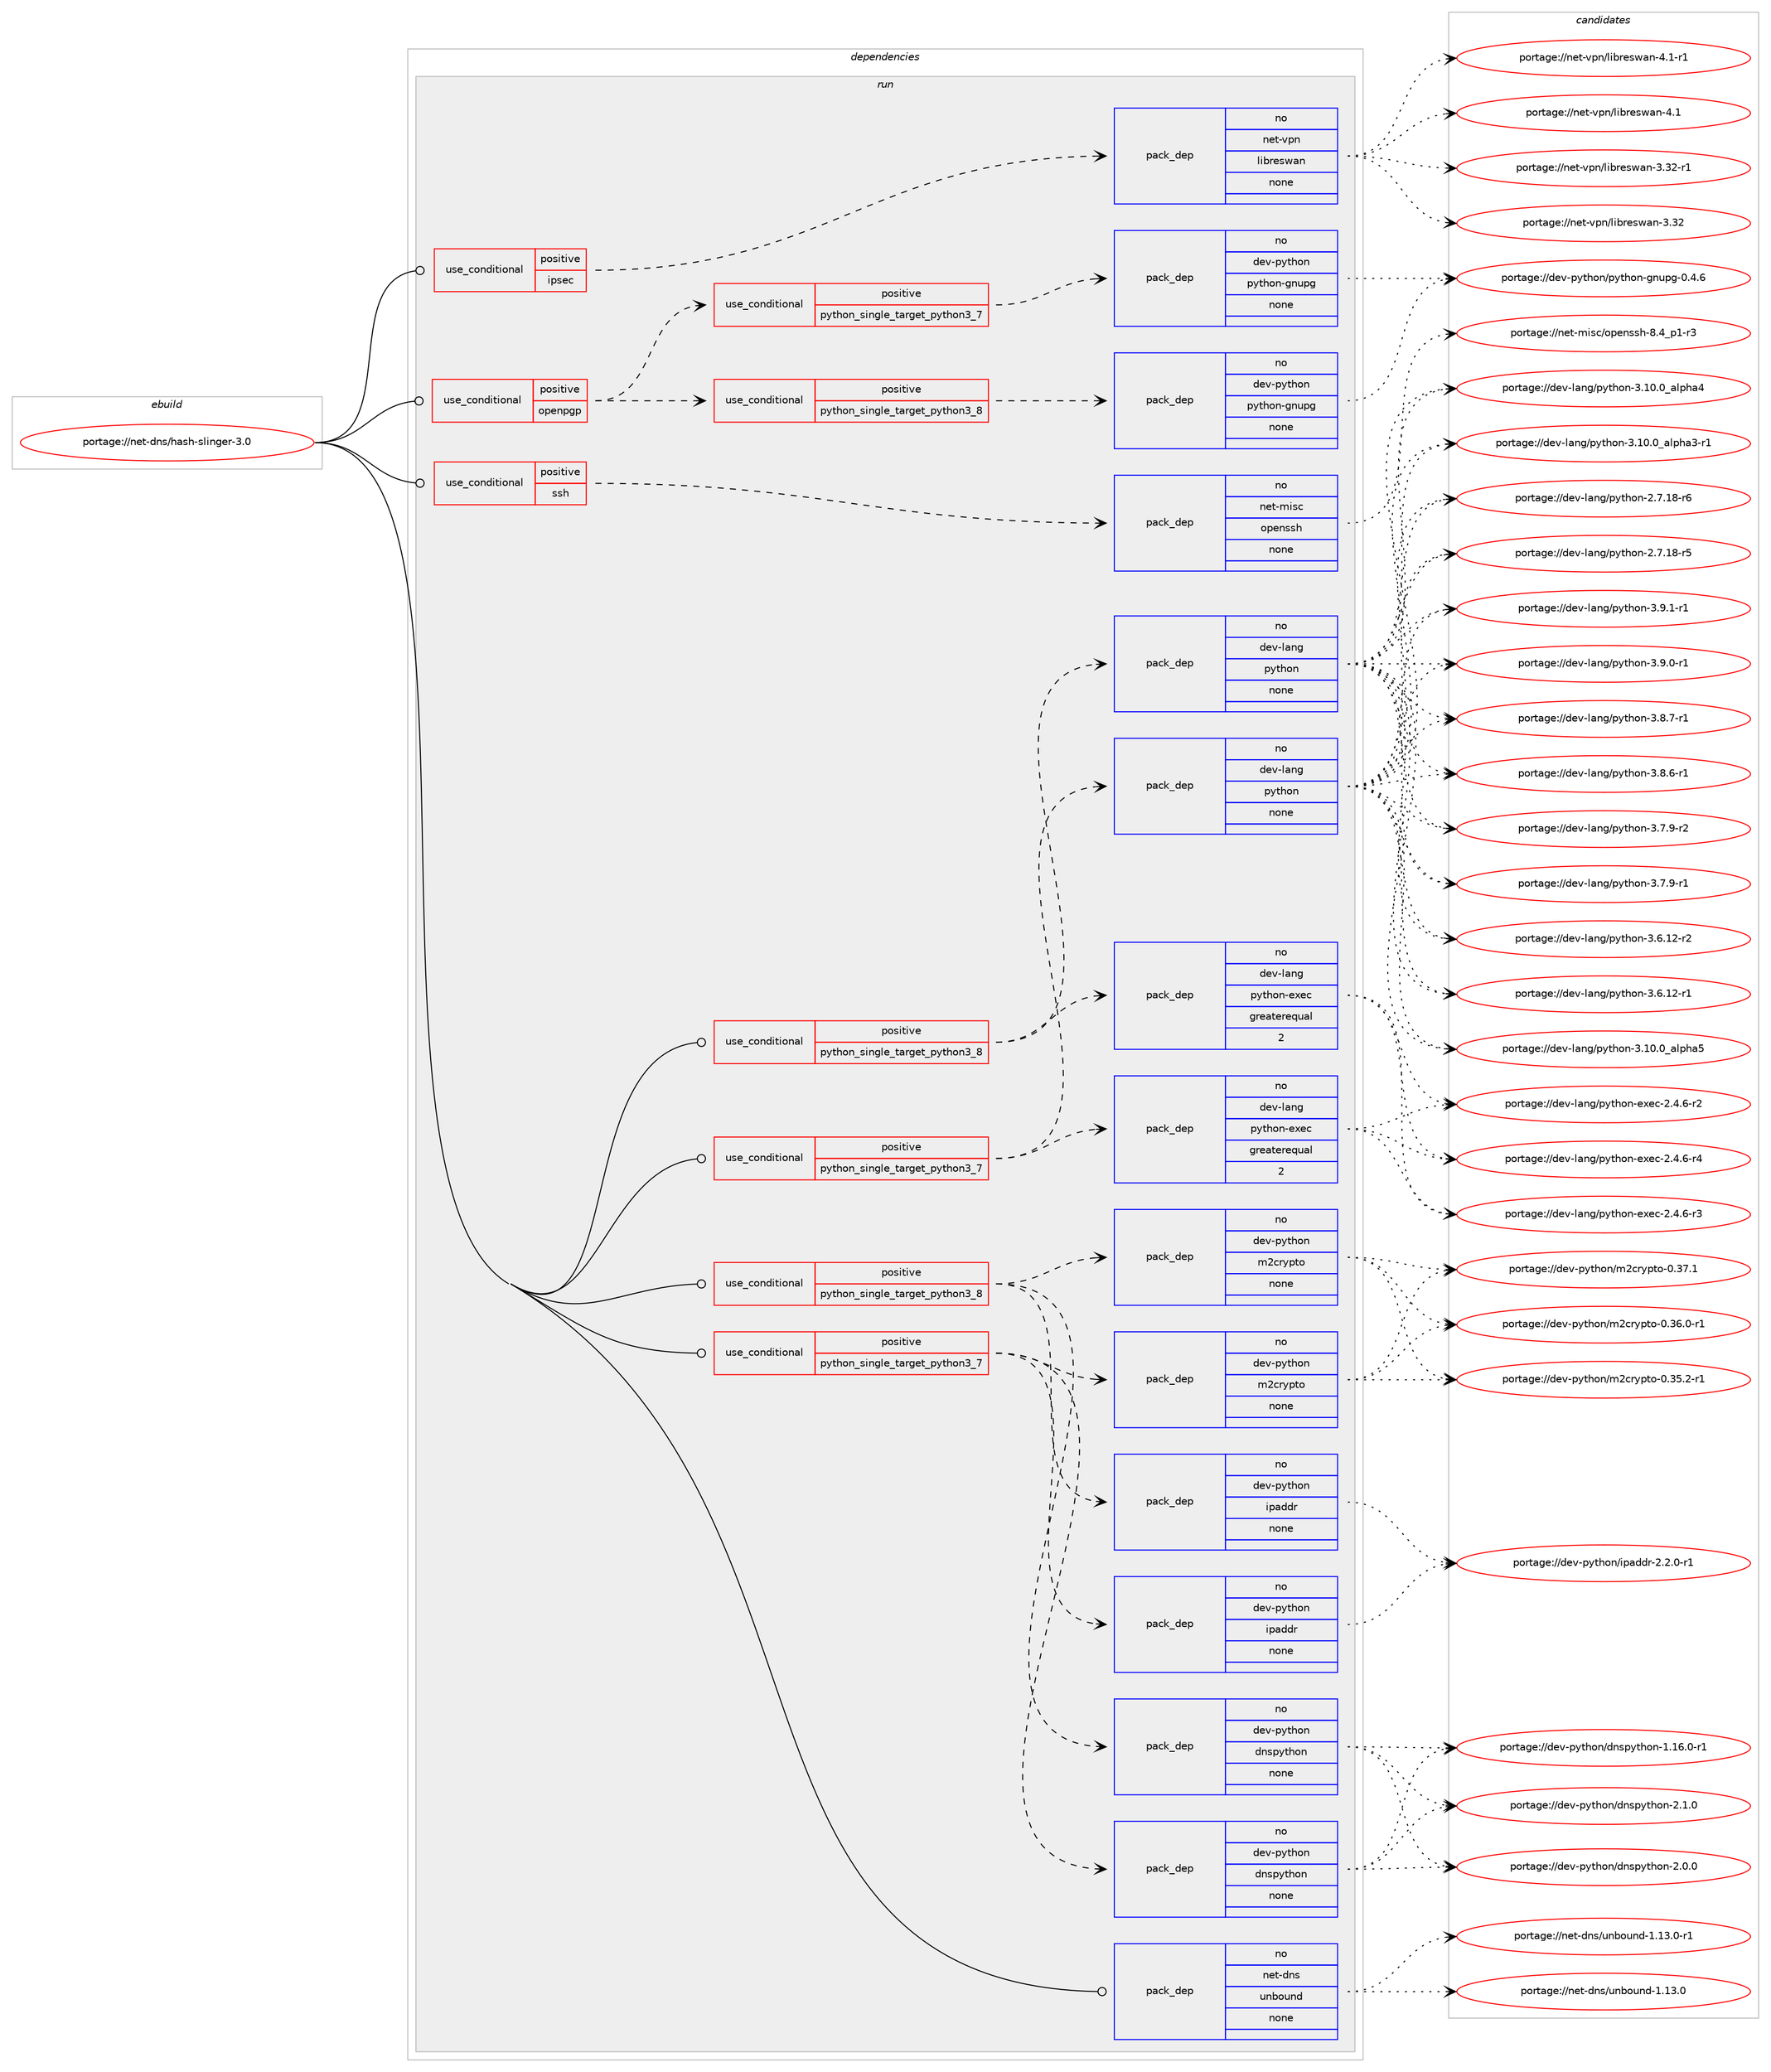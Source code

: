 digraph prolog {

# *************
# Graph options
# *************

newrank=true;
concentrate=true;
compound=true;
graph [rankdir=LR,fontname=Helvetica,fontsize=10,ranksep=1.5];#, ranksep=2.5, nodesep=0.2];
edge  [arrowhead=vee];
node  [fontname=Helvetica,fontsize=10];

# **********
# The ebuild
# **********

subgraph cluster_leftcol {
color=gray;
rank=same;
label=<<i>ebuild</i>>;
id [label="portage://net-dns/hash-slinger-3.0", color=red, width=4, href="../net-dns/hash-slinger-3.0.svg"];
}

# ****************
# The dependencies
# ****************

subgraph cluster_midcol {
color=gray;
label=<<i>dependencies</i>>;
subgraph cluster_compile {
fillcolor="#eeeeee";
style=filled;
label=<<i>compile</i>>;
}
subgraph cluster_compileandrun {
fillcolor="#eeeeee";
style=filled;
label=<<i>compile and run</i>>;
}
subgraph cluster_run {
fillcolor="#eeeeee";
style=filled;
label=<<i>run</i>>;
subgraph cond7169 {
dependency22825 [label=<<TABLE BORDER="0" CELLBORDER="1" CELLSPACING="0" CELLPADDING="4"><TR><TD ROWSPAN="3" CELLPADDING="10">use_conditional</TD></TR><TR><TD>positive</TD></TR><TR><TD>ipsec</TD></TR></TABLE>>, shape=none, color=red];
subgraph pack15456 {
dependency22826 [label=<<TABLE BORDER="0" CELLBORDER="1" CELLSPACING="0" CELLPADDING="4" WIDTH="220"><TR><TD ROWSPAN="6" CELLPADDING="30">pack_dep</TD></TR><TR><TD WIDTH="110">no</TD></TR><TR><TD>net-vpn</TD></TR><TR><TD>libreswan</TD></TR><TR><TD>none</TD></TR><TR><TD></TD></TR></TABLE>>, shape=none, color=blue];
}
dependency22825:e -> dependency22826:w [weight=20,style="dashed",arrowhead="vee"];
}
id:e -> dependency22825:w [weight=20,style="solid",arrowhead="odot"];
subgraph cond7170 {
dependency22827 [label=<<TABLE BORDER="0" CELLBORDER="1" CELLSPACING="0" CELLPADDING="4"><TR><TD ROWSPAN="3" CELLPADDING="10">use_conditional</TD></TR><TR><TD>positive</TD></TR><TR><TD>openpgp</TD></TR></TABLE>>, shape=none, color=red];
subgraph cond7171 {
dependency22828 [label=<<TABLE BORDER="0" CELLBORDER="1" CELLSPACING="0" CELLPADDING="4"><TR><TD ROWSPAN="3" CELLPADDING="10">use_conditional</TD></TR><TR><TD>positive</TD></TR><TR><TD>python_single_target_python3_7</TD></TR></TABLE>>, shape=none, color=red];
subgraph pack15457 {
dependency22829 [label=<<TABLE BORDER="0" CELLBORDER="1" CELLSPACING="0" CELLPADDING="4" WIDTH="220"><TR><TD ROWSPAN="6" CELLPADDING="30">pack_dep</TD></TR><TR><TD WIDTH="110">no</TD></TR><TR><TD>dev-python</TD></TR><TR><TD>python-gnupg</TD></TR><TR><TD>none</TD></TR><TR><TD></TD></TR></TABLE>>, shape=none, color=blue];
}
dependency22828:e -> dependency22829:w [weight=20,style="dashed",arrowhead="vee"];
}
dependency22827:e -> dependency22828:w [weight=20,style="dashed",arrowhead="vee"];
subgraph cond7172 {
dependency22830 [label=<<TABLE BORDER="0" CELLBORDER="1" CELLSPACING="0" CELLPADDING="4"><TR><TD ROWSPAN="3" CELLPADDING="10">use_conditional</TD></TR><TR><TD>positive</TD></TR><TR><TD>python_single_target_python3_8</TD></TR></TABLE>>, shape=none, color=red];
subgraph pack15458 {
dependency22831 [label=<<TABLE BORDER="0" CELLBORDER="1" CELLSPACING="0" CELLPADDING="4" WIDTH="220"><TR><TD ROWSPAN="6" CELLPADDING="30">pack_dep</TD></TR><TR><TD WIDTH="110">no</TD></TR><TR><TD>dev-python</TD></TR><TR><TD>python-gnupg</TD></TR><TR><TD>none</TD></TR><TR><TD></TD></TR></TABLE>>, shape=none, color=blue];
}
dependency22830:e -> dependency22831:w [weight=20,style="dashed",arrowhead="vee"];
}
dependency22827:e -> dependency22830:w [weight=20,style="dashed",arrowhead="vee"];
}
id:e -> dependency22827:w [weight=20,style="solid",arrowhead="odot"];
subgraph cond7173 {
dependency22832 [label=<<TABLE BORDER="0" CELLBORDER="1" CELLSPACING="0" CELLPADDING="4"><TR><TD ROWSPAN="3" CELLPADDING="10">use_conditional</TD></TR><TR><TD>positive</TD></TR><TR><TD>python_single_target_python3_7</TD></TR></TABLE>>, shape=none, color=red];
subgraph pack15459 {
dependency22833 [label=<<TABLE BORDER="0" CELLBORDER="1" CELLSPACING="0" CELLPADDING="4" WIDTH="220"><TR><TD ROWSPAN="6" CELLPADDING="30">pack_dep</TD></TR><TR><TD WIDTH="110">no</TD></TR><TR><TD>dev-lang</TD></TR><TR><TD>python</TD></TR><TR><TD>none</TD></TR><TR><TD></TD></TR></TABLE>>, shape=none, color=blue];
}
dependency22832:e -> dependency22833:w [weight=20,style="dashed",arrowhead="vee"];
subgraph pack15460 {
dependency22834 [label=<<TABLE BORDER="0" CELLBORDER="1" CELLSPACING="0" CELLPADDING="4" WIDTH="220"><TR><TD ROWSPAN="6" CELLPADDING="30">pack_dep</TD></TR><TR><TD WIDTH="110">no</TD></TR><TR><TD>dev-lang</TD></TR><TR><TD>python-exec</TD></TR><TR><TD>greaterequal</TD></TR><TR><TD>2</TD></TR></TABLE>>, shape=none, color=blue];
}
dependency22832:e -> dependency22834:w [weight=20,style="dashed",arrowhead="vee"];
}
id:e -> dependency22832:w [weight=20,style="solid",arrowhead="odot"];
subgraph cond7174 {
dependency22835 [label=<<TABLE BORDER="0" CELLBORDER="1" CELLSPACING="0" CELLPADDING="4"><TR><TD ROWSPAN="3" CELLPADDING="10">use_conditional</TD></TR><TR><TD>positive</TD></TR><TR><TD>python_single_target_python3_7</TD></TR></TABLE>>, shape=none, color=red];
subgraph pack15461 {
dependency22836 [label=<<TABLE BORDER="0" CELLBORDER="1" CELLSPACING="0" CELLPADDING="4" WIDTH="220"><TR><TD ROWSPAN="6" CELLPADDING="30">pack_dep</TD></TR><TR><TD WIDTH="110">no</TD></TR><TR><TD>dev-python</TD></TR><TR><TD>dnspython</TD></TR><TR><TD>none</TD></TR><TR><TD></TD></TR></TABLE>>, shape=none, color=blue];
}
dependency22835:e -> dependency22836:w [weight=20,style="dashed",arrowhead="vee"];
subgraph pack15462 {
dependency22837 [label=<<TABLE BORDER="0" CELLBORDER="1" CELLSPACING="0" CELLPADDING="4" WIDTH="220"><TR><TD ROWSPAN="6" CELLPADDING="30">pack_dep</TD></TR><TR><TD WIDTH="110">no</TD></TR><TR><TD>dev-python</TD></TR><TR><TD>ipaddr</TD></TR><TR><TD>none</TD></TR><TR><TD></TD></TR></TABLE>>, shape=none, color=blue];
}
dependency22835:e -> dependency22837:w [weight=20,style="dashed",arrowhead="vee"];
subgraph pack15463 {
dependency22838 [label=<<TABLE BORDER="0" CELLBORDER="1" CELLSPACING="0" CELLPADDING="4" WIDTH="220"><TR><TD ROWSPAN="6" CELLPADDING="30">pack_dep</TD></TR><TR><TD WIDTH="110">no</TD></TR><TR><TD>dev-python</TD></TR><TR><TD>m2crypto</TD></TR><TR><TD>none</TD></TR><TR><TD></TD></TR></TABLE>>, shape=none, color=blue];
}
dependency22835:e -> dependency22838:w [weight=20,style="dashed",arrowhead="vee"];
}
id:e -> dependency22835:w [weight=20,style="solid",arrowhead="odot"];
subgraph cond7175 {
dependency22839 [label=<<TABLE BORDER="0" CELLBORDER="1" CELLSPACING="0" CELLPADDING="4"><TR><TD ROWSPAN="3" CELLPADDING="10">use_conditional</TD></TR><TR><TD>positive</TD></TR><TR><TD>python_single_target_python3_8</TD></TR></TABLE>>, shape=none, color=red];
subgraph pack15464 {
dependency22840 [label=<<TABLE BORDER="0" CELLBORDER="1" CELLSPACING="0" CELLPADDING="4" WIDTH="220"><TR><TD ROWSPAN="6" CELLPADDING="30">pack_dep</TD></TR><TR><TD WIDTH="110">no</TD></TR><TR><TD>dev-lang</TD></TR><TR><TD>python</TD></TR><TR><TD>none</TD></TR><TR><TD></TD></TR></TABLE>>, shape=none, color=blue];
}
dependency22839:e -> dependency22840:w [weight=20,style="dashed",arrowhead="vee"];
subgraph pack15465 {
dependency22841 [label=<<TABLE BORDER="0" CELLBORDER="1" CELLSPACING="0" CELLPADDING="4" WIDTH="220"><TR><TD ROWSPAN="6" CELLPADDING="30">pack_dep</TD></TR><TR><TD WIDTH="110">no</TD></TR><TR><TD>dev-lang</TD></TR><TR><TD>python-exec</TD></TR><TR><TD>greaterequal</TD></TR><TR><TD>2</TD></TR></TABLE>>, shape=none, color=blue];
}
dependency22839:e -> dependency22841:w [weight=20,style="dashed",arrowhead="vee"];
}
id:e -> dependency22839:w [weight=20,style="solid",arrowhead="odot"];
subgraph cond7176 {
dependency22842 [label=<<TABLE BORDER="0" CELLBORDER="1" CELLSPACING="0" CELLPADDING="4"><TR><TD ROWSPAN="3" CELLPADDING="10">use_conditional</TD></TR><TR><TD>positive</TD></TR><TR><TD>python_single_target_python3_8</TD></TR></TABLE>>, shape=none, color=red];
subgraph pack15466 {
dependency22843 [label=<<TABLE BORDER="0" CELLBORDER="1" CELLSPACING="0" CELLPADDING="4" WIDTH="220"><TR><TD ROWSPAN="6" CELLPADDING="30">pack_dep</TD></TR><TR><TD WIDTH="110">no</TD></TR><TR><TD>dev-python</TD></TR><TR><TD>dnspython</TD></TR><TR><TD>none</TD></TR><TR><TD></TD></TR></TABLE>>, shape=none, color=blue];
}
dependency22842:e -> dependency22843:w [weight=20,style="dashed",arrowhead="vee"];
subgraph pack15467 {
dependency22844 [label=<<TABLE BORDER="0" CELLBORDER="1" CELLSPACING="0" CELLPADDING="4" WIDTH="220"><TR><TD ROWSPAN="6" CELLPADDING="30">pack_dep</TD></TR><TR><TD WIDTH="110">no</TD></TR><TR><TD>dev-python</TD></TR><TR><TD>ipaddr</TD></TR><TR><TD>none</TD></TR><TR><TD></TD></TR></TABLE>>, shape=none, color=blue];
}
dependency22842:e -> dependency22844:w [weight=20,style="dashed",arrowhead="vee"];
subgraph pack15468 {
dependency22845 [label=<<TABLE BORDER="0" CELLBORDER="1" CELLSPACING="0" CELLPADDING="4" WIDTH="220"><TR><TD ROWSPAN="6" CELLPADDING="30">pack_dep</TD></TR><TR><TD WIDTH="110">no</TD></TR><TR><TD>dev-python</TD></TR><TR><TD>m2crypto</TD></TR><TR><TD>none</TD></TR><TR><TD></TD></TR></TABLE>>, shape=none, color=blue];
}
dependency22842:e -> dependency22845:w [weight=20,style="dashed",arrowhead="vee"];
}
id:e -> dependency22842:w [weight=20,style="solid",arrowhead="odot"];
subgraph cond7177 {
dependency22846 [label=<<TABLE BORDER="0" CELLBORDER="1" CELLSPACING="0" CELLPADDING="4"><TR><TD ROWSPAN="3" CELLPADDING="10">use_conditional</TD></TR><TR><TD>positive</TD></TR><TR><TD>ssh</TD></TR></TABLE>>, shape=none, color=red];
subgraph pack15469 {
dependency22847 [label=<<TABLE BORDER="0" CELLBORDER="1" CELLSPACING="0" CELLPADDING="4" WIDTH="220"><TR><TD ROWSPAN="6" CELLPADDING="30">pack_dep</TD></TR><TR><TD WIDTH="110">no</TD></TR><TR><TD>net-misc</TD></TR><TR><TD>openssh</TD></TR><TR><TD>none</TD></TR><TR><TD></TD></TR></TABLE>>, shape=none, color=blue];
}
dependency22846:e -> dependency22847:w [weight=20,style="dashed",arrowhead="vee"];
}
id:e -> dependency22846:w [weight=20,style="solid",arrowhead="odot"];
subgraph pack15470 {
dependency22848 [label=<<TABLE BORDER="0" CELLBORDER="1" CELLSPACING="0" CELLPADDING="4" WIDTH="220"><TR><TD ROWSPAN="6" CELLPADDING="30">pack_dep</TD></TR><TR><TD WIDTH="110">no</TD></TR><TR><TD>net-dns</TD></TR><TR><TD>unbound</TD></TR><TR><TD>none</TD></TR><TR><TD></TD></TR></TABLE>>, shape=none, color=blue];
}
id:e -> dependency22848:w [weight=20,style="solid",arrowhead="odot"];
}
}

# **************
# The candidates
# **************

subgraph cluster_choices {
rank=same;
color=gray;
label=<<i>candidates</i>>;

subgraph choice15456 {
color=black;
nodesep=1;
choice11010111645118112110471081059811410111511997110455246494511449 [label="portage://net-vpn/libreswan-4.1-r1", color=red, width=4,href="../net-vpn/libreswan-4.1-r1.svg"];
choice1101011164511811211047108105981141011151199711045524649 [label="portage://net-vpn/libreswan-4.1", color=red, width=4,href="../net-vpn/libreswan-4.1.svg"];
choice1101011164511811211047108105981141011151199711045514651504511449 [label="portage://net-vpn/libreswan-3.32-r1", color=red, width=4,href="../net-vpn/libreswan-3.32-r1.svg"];
choice110101116451181121104710810598114101115119971104551465150 [label="portage://net-vpn/libreswan-3.32", color=red, width=4,href="../net-vpn/libreswan-3.32.svg"];
dependency22826:e -> choice11010111645118112110471081059811410111511997110455246494511449:w [style=dotted,weight="100"];
dependency22826:e -> choice1101011164511811211047108105981141011151199711045524649:w [style=dotted,weight="100"];
dependency22826:e -> choice1101011164511811211047108105981141011151199711045514651504511449:w [style=dotted,weight="100"];
dependency22826:e -> choice110101116451181121104710810598114101115119971104551465150:w [style=dotted,weight="100"];
}
subgraph choice15457 {
color=black;
nodesep=1;
choice100101118451121211161041111104711212111610411111045103110117112103454846524654 [label="portage://dev-python/python-gnupg-0.4.6", color=red, width=4,href="../dev-python/python-gnupg-0.4.6.svg"];
dependency22829:e -> choice100101118451121211161041111104711212111610411111045103110117112103454846524654:w [style=dotted,weight="100"];
}
subgraph choice15458 {
color=black;
nodesep=1;
choice100101118451121211161041111104711212111610411111045103110117112103454846524654 [label="portage://dev-python/python-gnupg-0.4.6", color=red, width=4,href="../dev-python/python-gnupg-0.4.6.svg"];
dependency22831:e -> choice100101118451121211161041111104711212111610411111045103110117112103454846524654:w [style=dotted,weight="100"];
}
subgraph choice15459 {
color=black;
nodesep=1;
choice1001011184510897110103471121211161041111104551465746494511449 [label="portage://dev-lang/python-3.9.1-r1", color=red, width=4,href="../dev-lang/python-3.9.1-r1.svg"];
choice1001011184510897110103471121211161041111104551465746484511449 [label="portage://dev-lang/python-3.9.0-r1", color=red, width=4,href="../dev-lang/python-3.9.0-r1.svg"];
choice1001011184510897110103471121211161041111104551465646554511449 [label="portage://dev-lang/python-3.8.7-r1", color=red, width=4,href="../dev-lang/python-3.8.7-r1.svg"];
choice1001011184510897110103471121211161041111104551465646544511449 [label="portage://dev-lang/python-3.8.6-r1", color=red, width=4,href="../dev-lang/python-3.8.6-r1.svg"];
choice1001011184510897110103471121211161041111104551465546574511450 [label="portage://dev-lang/python-3.7.9-r2", color=red, width=4,href="../dev-lang/python-3.7.9-r2.svg"];
choice1001011184510897110103471121211161041111104551465546574511449 [label="portage://dev-lang/python-3.7.9-r1", color=red, width=4,href="../dev-lang/python-3.7.9-r1.svg"];
choice100101118451089711010347112121116104111110455146544649504511450 [label="portage://dev-lang/python-3.6.12-r2", color=red, width=4,href="../dev-lang/python-3.6.12-r2.svg"];
choice100101118451089711010347112121116104111110455146544649504511449 [label="portage://dev-lang/python-3.6.12-r1", color=red, width=4,href="../dev-lang/python-3.6.12-r1.svg"];
choice1001011184510897110103471121211161041111104551464948464895971081121049753 [label="portage://dev-lang/python-3.10.0_alpha5", color=red, width=4,href="../dev-lang/python-3.10.0_alpha5.svg"];
choice1001011184510897110103471121211161041111104551464948464895971081121049752 [label="portage://dev-lang/python-3.10.0_alpha4", color=red, width=4,href="../dev-lang/python-3.10.0_alpha4.svg"];
choice10010111845108971101034711212111610411111045514649484648959710811210497514511449 [label="portage://dev-lang/python-3.10.0_alpha3-r1", color=red, width=4,href="../dev-lang/python-3.10.0_alpha3-r1.svg"];
choice100101118451089711010347112121116104111110455046554649564511454 [label="portage://dev-lang/python-2.7.18-r6", color=red, width=4,href="../dev-lang/python-2.7.18-r6.svg"];
choice100101118451089711010347112121116104111110455046554649564511453 [label="portage://dev-lang/python-2.7.18-r5", color=red, width=4,href="../dev-lang/python-2.7.18-r5.svg"];
dependency22833:e -> choice1001011184510897110103471121211161041111104551465746494511449:w [style=dotted,weight="100"];
dependency22833:e -> choice1001011184510897110103471121211161041111104551465746484511449:w [style=dotted,weight="100"];
dependency22833:e -> choice1001011184510897110103471121211161041111104551465646554511449:w [style=dotted,weight="100"];
dependency22833:e -> choice1001011184510897110103471121211161041111104551465646544511449:w [style=dotted,weight="100"];
dependency22833:e -> choice1001011184510897110103471121211161041111104551465546574511450:w [style=dotted,weight="100"];
dependency22833:e -> choice1001011184510897110103471121211161041111104551465546574511449:w [style=dotted,weight="100"];
dependency22833:e -> choice100101118451089711010347112121116104111110455146544649504511450:w [style=dotted,weight="100"];
dependency22833:e -> choice100101118451089711010347112121116104111110455146544649504511449:w [style=dotted,weight="100"];
dependency22833:e -> choice1001011184510897110103471121211161041111104551464948464895971081121049753:w [style=dotted,weight="100"];
dependency22833:e -> choice1001011184510897110103471121211161041111104551464948464895971081121049752:w [style=dotted,weight="100"];
dependency22833:e -> choice10010111845108971101034711212111610411111045514649484648959710811210497514511449:w [style=dotted,weight="100"];
dependency22833:e -> choice100101118451089711010347112121116104111110455046554649564511454:w [style=dotted,weight="100"];
dependency22833:e -> choice100101118451089711010347112121116104111110455046554649564511453:w [style=dotted,weight="100"];
}
subgraph choice15460 {
color=black;
nodesep=1;
choice10010111845108971101034711212111610411111045101120101994550465246544511452 [label="portage://dev-lang/python-exec-2.4.6-r4", color=red, width=4,href="../dev-lang/python-exec-2.4.6-r4.svg"];
choice10010111845108971101034711212111610411111045101120101994550465246544511451 [label="portage://dev-lang/python-exec-2.4.6-r3", color=red, width=4,href="../dev-lang/python-exec-2.4.6-r3.svg"];
choice10010111845108971101034711212111610411111045101120101994550465246544511450 [label="portage://dev-lang/python-exec-2.4.6-r2", color=red, width=4,href="../dev-lang/python-exec-2.4.6-r2.svg"];
dependency22834:e -> choice10010111845108971101034711212111610411111045101120101994550465246544511452:w [style=dotted,weight="100"];
dependency22834:e -> choice10010111845108971101034711212111610411111045101120101994550465246544511451:w [style=dotted,weight="100"];
dependency22834:e -> choice10010111845108971101034711212111610411111045101120101994550465246544511450:w [style=dotted,weight="100"];
}
subgraph choice15461 {
color=black;
nodesep=1;
choice1001011184511212111610411111047100110115112121116104111110455046494648 [label="portage://dev-python/dnspython-2.1.0", color=red, width=4,href="../dev-python/dnspython-2.1.0.svg"];
choice1001011184511212111610411111047100110115112121116104111110455046484648 [label="portage://dev-python/dnspython-2.0.0", color=red, width=4,href="../dev-python/dnspython-2.0.0.svg"];
choice1001011184511212111610411111047100110115112121116104111110454946495446484511449 [label="portage://dev-python/dnspython-1.16.0-r1", color=red, width=4,href="../dev-python/dnspython-1.16.0-r1.svg"];
dependency22836:e -> choice1001011184511212111610411111047100110115112121116104111110455046494648:w [style=dotted,weight="100"];
dependency22836:e -> choice1001011184511212111610411111047100110115112121116104111110455046484648:w [style=dotted,weight="100"];
dependency22836:e -> choice1001011184511212111610411111047100110115112121116104111110454946495446484511449:w [style=dotted,weight="100"];
}
subgraph choice15462 {
color=black;
nodesep=1;
choice1001011184511212111610411111047105112971001001144550465046484511449 [label="portage://dev-python/ipaddr-2.2.0-r1", color=red, width=4,href="../dev-python/ipaddr-2.2.0-r1.svg"];
dependency22837:e -> choice1001011184511212111610411111047105112971001001144550465046484511449:w [style=dotted,weight="100"];
}
subgraph choice15463 {
color=black;
nodesep=1;
choice1001011184511212111610411111047109509911412111211611145484651554649 [label="portage://dev-python/m2crypto-0.37.1", color=red, width=4,href="../dev-python/m2crypto-0.37.1.svg"];
choice10010111845112121116104111110471095099114121112116111454846515446484511449 [label="portage://dev-python/m2crypto-0.36.0-r1", color=red, width=4,href="../dev-python/m2crypto-0.36.0-r1.svg"];
choice10010111845112121116104111110471095099114121112116111454846515346504511449 [label="portage://dev-python/m2crypto-0.35.2-r1", color=red, width=4,href="../dev-python/m2crypto-0.35.2-r1.svg"];
dependency22838:e -> choice1001011184511212111610411111047109509911412111211611145484651554649:w [style=dotted,weight="100"];
dependency22838:e -> choice10010111845112121116104111110471095099114121112116111454846515446484511449:w [style=dotted,weight="100"];
dependency22838:e -> choice10010111845112121116104111110471095099114121112116111454846515346504511449:w [style=dotted,weight="100"];
}
subgraph choice15464 {
color=black;
nodesep=1;
choice1001011184510897110103471121211161041111104551465746494511449 [label="portage://dev-lang/python-3.9.1-r1", color=red, width=4,href="../dev-lang/python-3.9.1-r1.svg"];
choice1001011184510897110103471121211161041111104551465746484511449 [label="portage://dev-lang/python-3.9.0-r1", color=red, width=4,href="../dev-lang/python-3.9.0-r1.svg"];
choice1001011184510897110103471121211161041111104551465646554511449 [label="portage://dev-lang/python-3.8.7-r1", color=red, width=4,href="../dev-lang/python-3.8.7-r1.svg"];
choice1001011184510897110103471121211161041111104551465646544511449 [label="portage://dev-lang/python-3.8.6-r1", color=red, width=4,href="../dev-lang/python-3.8.6-r1.svg"];
choice1001011184510897110103471121211161041111104551465546574511450 [label="portage://dev-lang/python-3.7.9-r2", color=red, width=4,href="../dev-lang/python-3.7.9-r2.svg"];
choice1001011184510897110103471121211161041111104551465546574511449 [label="portage://dev-lang/python-3.7.9-r1", color=red, width=4,href="../dev-lang/python-3.7.9-r1.svg"];
choice100101118451089711010347112121116104111110455146544649504511450 [label="portage://dev-lang/python-3.6.12-r2", color=red, width=4,href="../dev-lang/python-3.6.12-r2.svg"];
choice100101118451089711010347112121116104111110455146544649504511449 [label="portage://dev-lang/python-3.6.12-r1", color=red, width=4,href="../dev-lang/python-3.6.12-r1.svg"];
choice1001011184510897110103471121211161041111104551464948464895971081121049753 [label="portage://dev-lang/python-3.10.0_alpha5", color=red, width=4,href="../dev-lang/python-3.10.0_alpha5.svg"];
choice1001011184510897110103471121211161041111104551464948464895971081121049752 [label="portage://dev-lang/python-3.10.0_alpha4", color=red, width=4,href="../dev-lang/python-3.10.0_alpha4.svg"];
choice10010111845108971101034711212111610411111045514649484648959710811210497514511449 [label="portage://dev-lang/python-3.10.0_alpha3-r1", color=red, width=4,href="../dev-lang/python-3.10.0_alpha3-r1.svg"];
choice100101118451089711010347112121116104111110455046554649564511454 [label="portage://dev-lang/python-2.7.18-r6", color=red, width=4,href="../dev-lang/python-2.7.18-r6.svg"];
choice100101118451089711010347112121116104111110455046554649564511453 [label="portage://dev-lang/python-2.7.18-r5", color=red, width=4,href="../dev-lang/python-2.7.18-r5.svg"];
dependency22840:e -> choice1001011184510897110103471121211161041111104551465746494511449:w [style=dotted,weight="100"];
dependency22840:e -> choice1001011184510897110103471121211161041111104551465746484511449:w [style=dotted,weight="100"];
dependency22840:e -> choice1001011184510897110103471121211161041111104551465646554511449:w [style=dotted,weight="100"];
dependency22840:e -> choice1001011184510897110103471121211161041111104551465646544511449:w [style=dotted,weight="100"];
dependency22840:e -> choice1001011184510897110103471121211161041111104551465546574511450:w [style=dotted,weight="100"];
dependency22840:e -> choice1001011184510897110103471121211161041111104551465546574511449:w [style=dotted,weight="100"];
dependency22840:e -> choice100101118451089711010347112121116104111110455146544649504511450:w [style=dotted,weight="100"];
dependency22840:e -> choice100101118451089711010347112121116104111110455146544649504511449:w [style=dotted,weight="100"];
dependency22840:e -> choice1001011184510897110103471121211161041111104551464948464895971081121049753:w [style=dotted,weight="100"];
dependency22840:e -> choice1001011184510897110103471121211161041111104551464948464895971081121049752:w [style=dotted,weight="100"];
dependency22840:e -> choice10010111845108971101034711212111610411111045514649484648959710811210497514511449:w [style=dotted,weight="100"];
dependency22840:e -> choice100101118451089711010347112121116104111110455046554649564511454:w [style=dotted,weight="100"];
dependency22840:e -> choice100101118451089711010347112121116104111110455046554649564511453:w [style=dotted,weight="100"];
}
subgraph choice15465 {
color=black;
nodesep=1;
choice10010111845108971101034711212111610411111045101120101994550465246544511452 [label="portage://dev-lang/python-exec-2.4.6-r4", color=red, width=4,href="../dev-lang/python-exec-2.4.6-r4.svg"];
choice10010111845108971101034711212111610411111045101120101994550465246544511451 [label="portage://dev-lang/python-exec-2.4.6-r3", color=red, width=4,href="../dev-lang/python-exec-2.4.6-r3.svg"];
choice10010111845108971101034711212111610411111045101120101994550465246544511450 [label="portage://dev-lang/python-exec-2.4.6-r2", color=red, width=4,href="../dev-lang/python-exec-2.4.6-r2.svg"];
dependency22841:e -> choice10010111845108971101034711212111610411111045101120101994550465246544511452:w [style=dotted,weight="100"];
dependency22841:e -> choice10010111845108971101034711212111610411111045101120101994550465246544511451:w [style=dotted,weight="100"];
dependency22841:e -> choice10010111845108971101034711212111610411111045101120101994550465246544511450:w [style=dotted,weight="100"];
}
subgraph choice15466 {
color=black;
nodesep=1;
choice1001011184511212111610411111047100110115112121116104111110455046494648 [label="portage://dev-python/dnspython-2.1.0", color=red, width=4,href="../dev-python/dnspython-2.1.0.svg"];
choice1001011184511212111610411111047100110115112121116104111110455046484648 [label="portage://dev-python/dnspython-2.0.0", color=red, width=4,href="../dev-python/dnspython-2.0.0.svg"];
choice1001011184511212111610411111047100110115112121116104111110454946495446484511449 [label="portage://dev-python/dnspython-1.16.0-r1", color=red, width=4,href="../dev-python/dnspython-1.16.0-r1.svg"];
dependency22843:e -> choice1001011184511212111610411111047100110115112121116104111110455046494648:w [style=dotted,weight="100"];
dependency22843:e -> choice1001011184511212111610411111047100110115112121116104111110455046484648:w [style=dotted,weight="100"];
dependency22843:e -> choice1001011184511212111610411111047100110115112121116104111110454946495446484511449:w [style=dotted,weight="100"];
}
subgraph choice15467 {
color=black;
nodesep=1;
choice1001011184511212111610411111047105112971001001144550465046484511449 [label="portage://dev-python/ipaddr-2.2.0-r1", color=red, width=4,href="../dev-python/ipaddr-2.2.0-r1.svg"];
dependency22844:e -> choice1001011184511212111610411111047105112971001001144550465046484511449:w [style=dotted,weight="100"];
}
subgraph choice15468 {
color=black;
nodesep=1;
choice1001011184511212111610411111047109509911412111211611145484651554649 [label="portage://dev-python/m2crypto-0.37.1", color=red, width=4,href="../dev-python/m2crypto-0.37.1.svg"];
choice10010111845112121116104111110471095099114121112116111454846515446484511449 [label="portage://dev-python/m2crypto-0.36.0-r1", color=red, width=4,href="../dev-python/m2crypto-0.36.0-r1.svg"];
choice10010111845112121116104111110471095099114121112116111454846515346504511449 [label="portage://dev-python/m2crypto-0.35.2-r1", color=red, width=4,href="../dev-python/m2crypto-0.35.2-r1.svg"];
dependency22845:e -> choice1001011184511212111610411111047109509911412111211611145484651554649:w [style=dotted,weight="100"];
dependency22845:e -> choice10010111845112121116104111110471095099114121112116111454846515446484511449:w [style=dotted,weight="100"];
dependency22845:e -> choice10010111845112121116104111110471095099114121112116111454846515346504511449:w [style=dotted,weight="100"];
}
subgraph choice15469 {
color=black;
nodesep=1;
choice1101011164510910511599471111121011101151151044556465295112494511451 [label="portage://net-misc/openssh-8.4_p1-r3", color=red, width=4,href="../net-misc/openssh-8.4_p1-r3.svg"];
dependency22847:e -> choice1101011164510910511599471111121011101151151044556465295112494511451:w [style=dotted,weight="100"];
}
subgraph choice15470 {
color=black;
nodesep=1;
choice110101116451001101154711711098111117110100454946495146484511449 [label="portage://net-dns/unbound-1.13.0-r1", color=red, width=4,href="../net-dns/unbound-1.13.0-r1.svg"];
choice11010111645100110115471171109811111711010045494649514648 [label="portage://net-dns/unbound-1.13.0", color=red, width=4,href="../net-dns/unbound-1.13.0.svg"];
dependency22848:e -> choice110101116451001101154711711098111117110100454946495146484511449:w [style=dotted,weight="100"];
dependency22848:e -> choice11010111645100110115471171109811111711010045494649514648:w [style=dotted,weight="100"];
}
}

}
